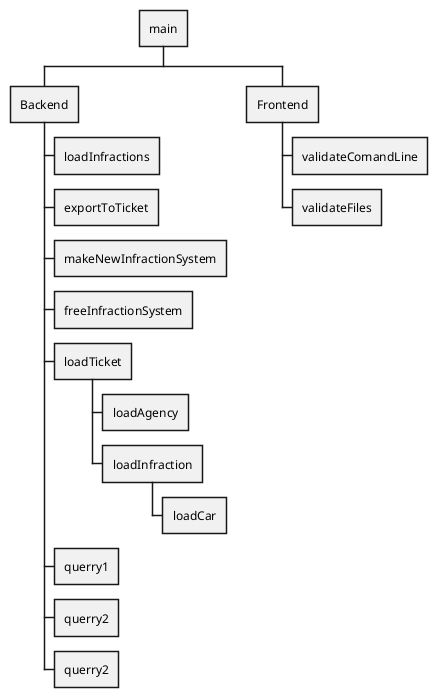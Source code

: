@startwbs

* main

** Backend
*** loadInfractions
*** exportToTicket
*** makeNewInfractionSystem
*** freeInfractionSystem
*** loadTicket
**** loadAgency
**** loadInfraction
***** loadCar
*** querry1
*** querry2
*** querry2

** Frontend
*** validateComandLine
*** validateFiles

@endwbs